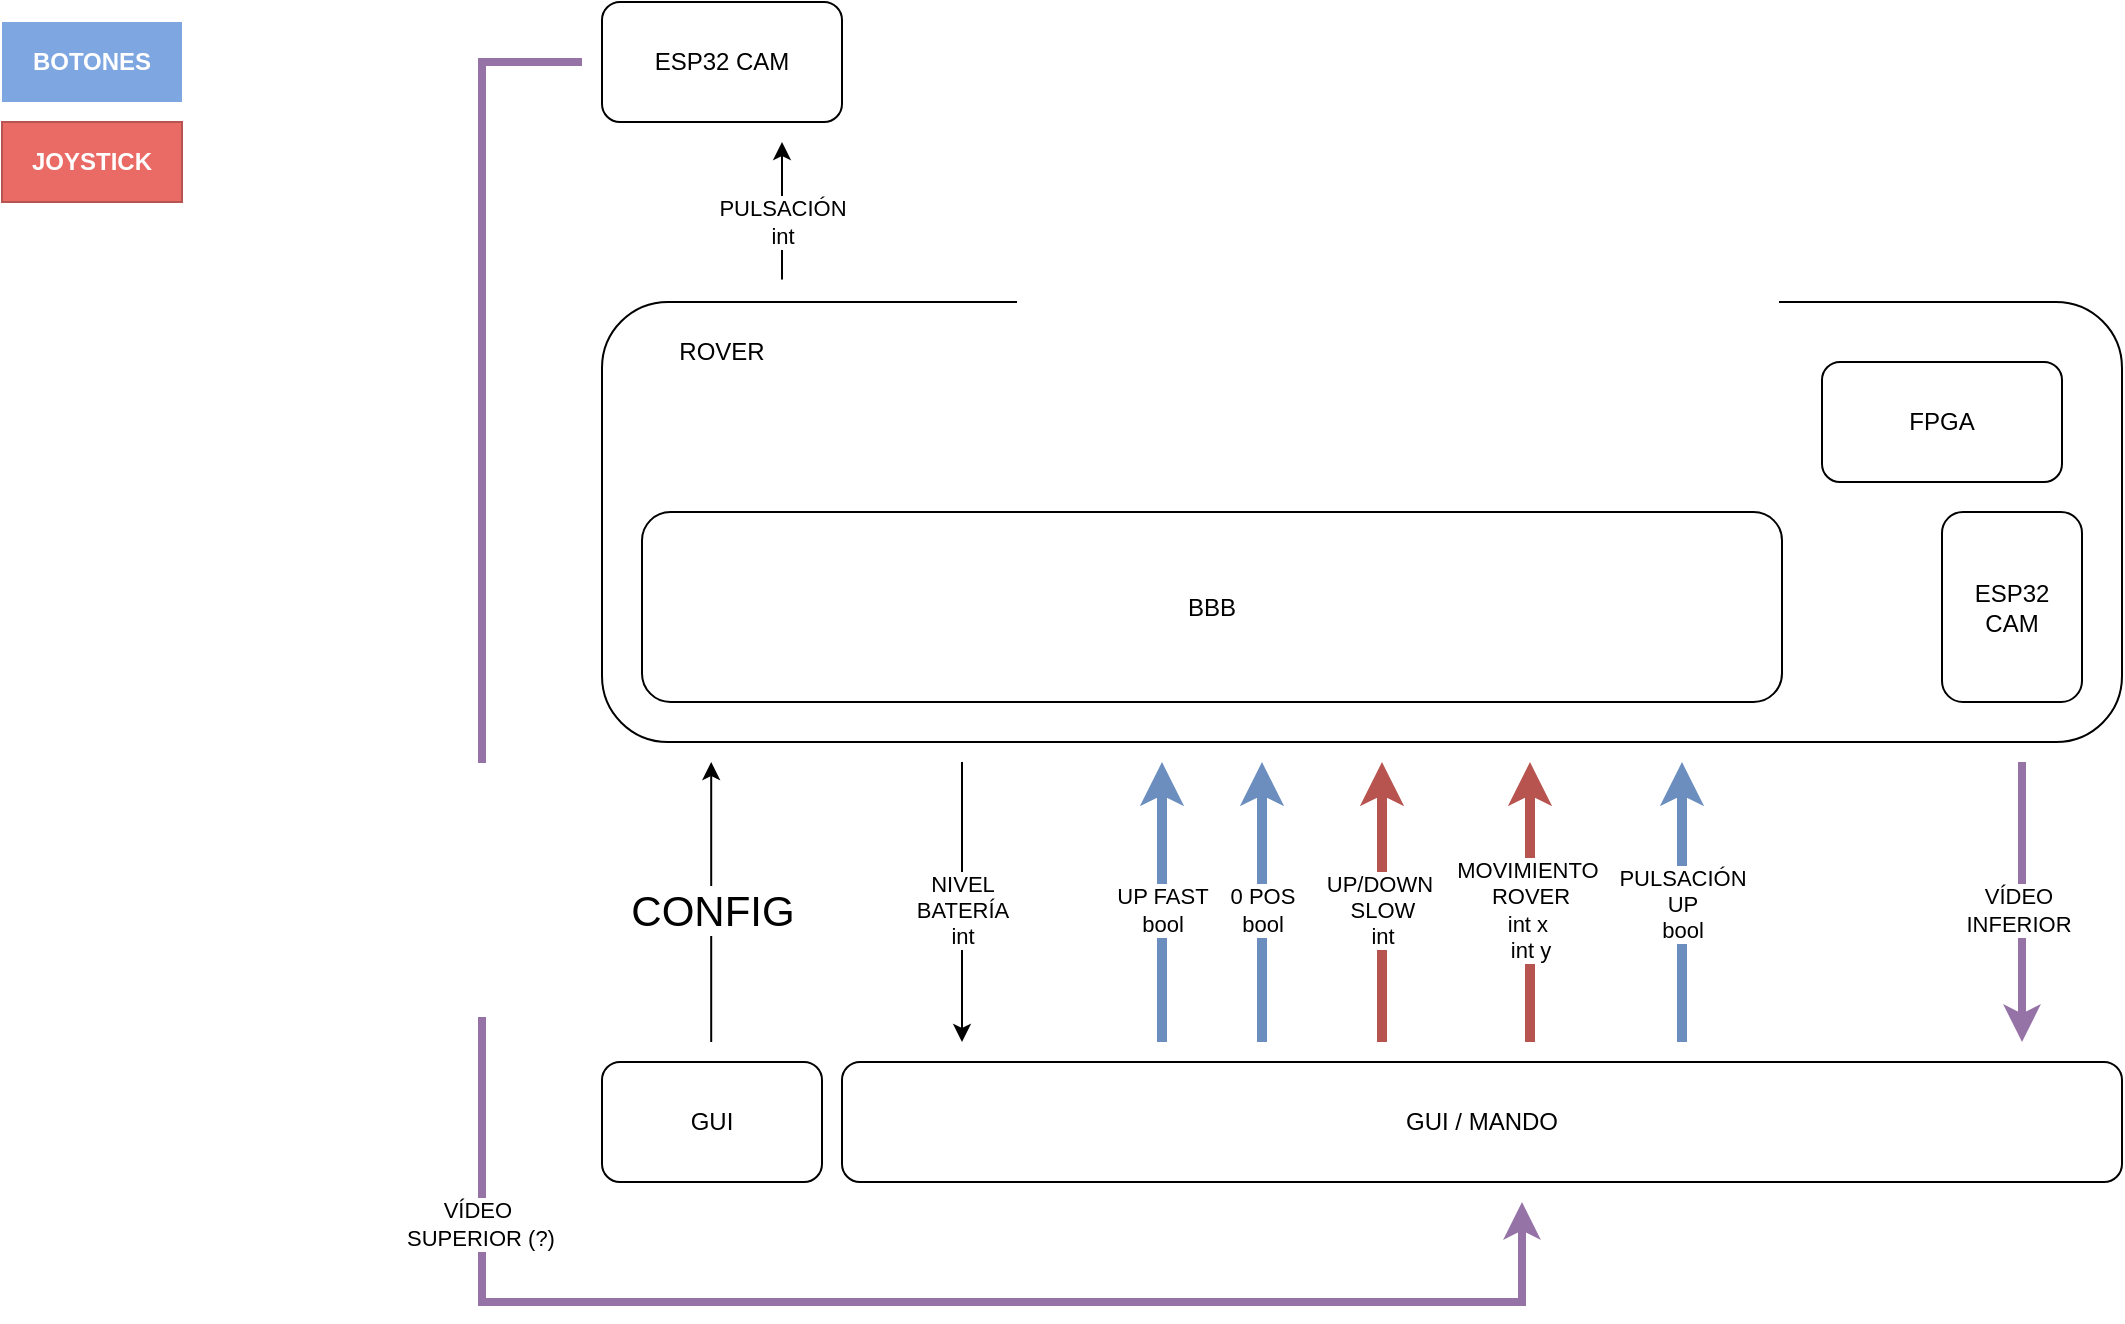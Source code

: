 <mxfile version="20.5.1" type="device" pages="2"><diagram id="nwH1zk-VSpNsyaRbcgjk" name="Página-1"><mxGraphModel dx="2476" dy="1158" grid="1" gridSize="10" guides="1" tooltips="1" connect="1" arrows="1" fold="1" page="0" pageScale="1" pageWidth="1169" pageHeight="827" math="0" shadow="0"><root><mxCell id="0"/><mxCell id="1" parent="0"/><mxCell id="9EDs6_VTEpOYnizv38g4-2" value="" style="rounded=1;whiteSpace=wrap;html=1;" parent="1" vertex="1"><mxGeometry x="120" y="160" width="760" height="220" as="geometry"/></mxCell><mxCell id="9EDs6_VTEpOYnizv38g4-3" value="ESP32 CAM" style="rounded=1;whiteSpace=wrap;html=1;" parent="1" vertex="1"><mxGeometry x="120" y="10" width="120" height="60" as="geometry"/></mxCell><mxCell id="9EDs6_VTEpOYnizv38g4-4" value="GUI / MANDO" style="rounded=1;whiteSpace=wrap;html=1;" parent="1" vertex="1"><mxGeometry x="240" y="540" width="640" height="60" as="geometry"/></mxCell><mxCell id="9EDs6_VTEpOYnizv38g4-5" value="" style="endArrow=classic;html=1;rounded=0;" parent="1" edge="1"><mxGeometry width="50" height="50" relative="1" as="geometry"><mxPoint x="210" y="148.72" as="sourcePoint"/><mxPoint x="210" y="80" as="targetPoint"/></mxGeometry></mxCell><mxCell id="9EDs6_VTEpOYnizv38g4-6" value="PULSACIÓN&lt;br&gt;int" style="edgeLabel;html=1;align=center;verticalAlign=middle;resizable=0;points=[];" parent="9EDs6_VTEpOYnizv38g4-5" vertex="1" connectable="0"><mxGeometry x="-0.404" y="-1" relative="1" as="geometry"><mxPoint x="-1" y="-8" as="offset"/></mxGeometry></mxCell><mxCell id="9EDs6_VTEpOYnizv38g4-7" value="" style="endArrow=classic;html=1;rounded=0;strokeWidth=4;fillColor=#e1d5e7;strokeColor=#9673a6;" parent="1" edge="1"><mxGeometry width="50" height="50" relative="1" as="geometry"><mxPoint x="110" y="40" as="sourcePoint"/><mxPoint x="580" y="610" as="targetPoint"/><Array as="points"><mxPoint x="60" y="40"/><mxPoint x="60" y="660"/><mxPoint x="580" y="660"/></Array></mxGeometry></mxCell><mxCell id="9EDs6_VTEpOYnizv38g4-9" value="VÍDEO&amp;nbsp; &lt;br&gt;SUPERIOR (?)" style="edgeLabel;html=1;align=center;verticalAlign=middle;resizable=0;points=[];" parent="9EDs6_VTEpOYnizv38g4-7" vertex="1" connectable="0"><mxGeometry x="0.017" y="-1" relative="1" as="geometry"><mxPoint as="offset"/></mxGeometry></mxCell><mxCell id="9EDs6_VTEpOYnizv38g4-10" value="" style="endArrow=classic;html=1;rounded=0;strokeWidth=4;fillColor=#e1d5e7;strokeColor=#9673a6;" parent="1" edge="1"><mxGeometry width="50" height="50" relative="1" as="geometry"><mxPoint x="830" y="390" as="sourcePoint"/><mxPoint x="830" y="530" as="targetPoint"/><Array as="points"><mxPoint x="830" y="440"/></Array></mxGeometry></mxCell><mxCell id="9EDs6_VTEpOYnizv38g4-11" value="VÍDEO &lt;br&gt;INFERIOR" style="edgeLabel;html=1;align=center;verticalAlign=middle;resizable=0;points=[];" parent="9EDs6_VTEpOYnizv38g4-10" vertex="1" connectable="0"><mxGeometry x="0.236" y="-2" relative="1" as="geometry"><mxPoint y="-13" as="offset"/></mxGeometry></mxCell><mxCell id="9EDs6_VTEpOYnizv38g4-12" value="" style="endArrow=classic;html=1;rounded=0;" parent="1" edge="1"><mxGeometry width="50" height="50" relative="1" as="geometry"><mxPoint x="300" y="390" as="sourcePoint"/><mxPoint x="300" y="530" as="targetPoint"/><Array as="points"><mxPoint x="300" y="430"/></Array></mxGeometry></mxCell><mxCell id="9EDs6_VTEpOYnizv38g4-13" value="NIVEL&lt;br&gt;BATERÍA&lt;br&gt;int" style="edgeLabel;html=1;align=center;verticalAlign=middle;resizable=0;points=[];" parent="9EDs6_VTEpOYnizv38g4-12" vertex="1" connectable="0"><mxGeometry x="0.236" y="-2" relative="1" as="geometry"><mxPoint x="2" y="-13" as="offset"/></mxGeometry></mxCell><mxCell id="9EDs6_VTEpOYnizv38g4-14" value="BBB" style="rounded=1;whiteSpace=wrap;html=1;" parent="1" vertex="1"><mxGeometry x="140" y="265" width="570" height="95" as="geometry"/></mxCell><mxCell id="9EDs6_VTEpOYnizv38g4-15" value="ESP32 &lt;br&gt;CAM" style="rounded=1;whiteSpace=wrap;html=1;" parent="1" vertex="1"><mxGeometry x="790" y="265" width="70" height="95" as="geometry"/></mxCell><mxCell id="9EDs6_VTEpOYnizv38g4-16" value="ROVER" style="text;html=1;strokeColor=none;fillColor=none;align=center;verticalAlign=middle;whiteSpace=wrap;rounded=0;" parent="1" vertex="1"><mxGeometry x="150" y="170" width="60" height="30" as="geometry"/></mxCell><mxCell id="9EDs6_VTEpOYnizv38g4-19" value="" style="endArrow=none;html=1;rounded=0;startArrow=classic;startFill=1;endFill=0;fillColor=#dae8fc;strokeColor=#6c8ebf;strokeWidth=5;" parent="1" edge="1"><mxGeometry width="50" height="50" relative="1" as="geometry"><mxPoint x="400" y="390" as="sourcePoint"/><mxPoint x="400" y="530" as="targetPoint"/><Array as="points"/></mxGeometry></mxCell><mxCell id="9EDs6_VTEpOYnizv38g4-20" value="UP FAST&lt;br&gt;bool" style="edgeLabel;html=1;align=center;verticalAlign=middle;resizable=0;points=[];" parent="9EDs6_VTEpOYnizv38g4-19" vertex="1" connectable="0"><mxGeometry x="0.236" y="-2" relative="1" as="geometry"><mxPoint x="2" y="-13" as="offset"/></mxGeometry></mxCell><mxCell id="9EDs6_VTEpOYnizv38g4-21" value="" style="endArrow=none;html=1;rounded=0;startArrow=classic;startFill=1;endFill=0;strokeWidth=5;fillColor=#f8cecc;strokeColor=#b85450;" parent="1" edge="1"><mxGeometry width="50" height="50" relative="1" as="geometry"><mxPoint x="584" y="390" as="sourcePoint"/><mxPoint x="584" y="530" as="targetPoint"/><Array as="points"/></mxGeometry></mxCell><mxCell id="9EDs6_VTEpOYnizv38g4-22" value="MOVIMIENTO&amp;nbsp;&lt;br&gt;ROVER&lt;br&gt;int x&amp;nbsp;&lt;br&gt;int y" style="edgeLabel;html=1;align=center;verticalAlign=middle;resizable=0;points=[];" parent="9EDs6_VTEpOYnizv38g4-21" vertex="1" connectable="0"><mxGeometry x="0.236" y="-2" relative="1" as="geometry"><mxPoint x="2" y="-13" as="offset"/></mxGeometry></mxCell><mxCell id="9EDs6_VTEpOYnizv38g4-23" value="" style="endArrow=none;html=1;rounded=0;startArrow=classic;startFill=1;endFill=0;strokeWidth=5;fillColor=#f8cecc;strokeColor=#b85450;" parent="1" edge="1"><mxGeometry width="50" height="50" relative="1" as="geometry"><mxPoint x="510" y="390" as="sourcePoint"/><mxPoint x="510" y="530" as="targetPoint"/><Array as="points"/></mxGeometry></mxCell><mxCell id="9EDs6_VTEpOYnizv38g4-24" value="UP/DOWN&amp;nbsp;&lt;br&gt;SLOW&lt;br&gt;int" style="edgeLabel;html=1;align=center;verticalAlign=middle;resizable=0;points=[];" parent="9EDs6_VTEpOYnizv38g4-23" vertex="1" connectable="0"><mxGeometry x="0.236" y="-2" relative="1" as="geometry"><mxPoint x="2" y="-13" as="offset"/></mxGeometry></mxCell><mxCell id="9EDs6_VTEpOYnizv38g4-27" value="" style="endArrow=none;html=1;rounded=0;startArrow=classic;startFill=1;endFill=0;strokeWidth=5;fillColor=#dae8fc;strokeColor=#6c8ebf;" parent="1" edge="1"><mxGeometry width="50" height="50" relative="1" as="geometry"><mxPoint x="450" y="390" as="sourcePoint"/><mxPoint x="450" y="530" as="targetPoint"/><Array as="points"/></mxGeometry></mxCell><mxCell id="9EDs6_VTEpOYnizv38g4-28" value="0 POS&lt;br&gt;bool" style="edgeLabel;html=1;align=center;verticalAlign=middle;resizable=0;points=[];" parent="9EDs6_VTEpOYnizv38g4-27" vertex="1" connectable="0"><mxGeometry x="0.236" y="-2" relative="1" as="geometry"><mxPoint x="2" y="-13" as="offset"/></mxGeometry></mxCell><mxCell id="9EDs6_VTEpOYnizv38g4-29" value="&lt;font color=&quot;#ffffff&quot;&gt;&lt;b style=&quot;background-color: rgb(126, 166, 224);&quot;&gt;BOTONES&lt;/b&gt;&lt;/font&gt;" style="text;html=1;strokeColor=none;fillColor=#7EA6E0;align=center;verticalAlign=middle;whiteSpace=wrap;rounded=0;" parent="1" vertex="1"><mxGeometry x="-180" y="20" width="90" height="40" as="geometry"/></mxCell><mxCell id="9EDs6_VTEpOYnizv38g4-30" value="&lt;font color=&quot;#ffffff&quot;&gt;&lt;b style=&quot;&quot;&gt;JOYSTICK&lt;/b&gt;&lt;/font&gt;" style="text;html=1;strokeColor=#b85450;fillColor=#EA6B66;align=center;verticalAlign=middle;whiteSpace=wrap;rounded=0;" parent="1" vertex="1"><mxGeometry x="-180" y="70" width="90" height="40" as="geometry"/></mxCell><mxCell id="9EDs6_VTEpOYnizv38g4-31" value="" style="endArrow=classic;html=1;rounded=0;strokeWidth=5;fillColor=#dae8fc;strokeColor=#6c8ebf;" parent="1" edge="1"><mxGeometry width="50" height="50" relative="1" as="geometry"><mxPoint x="660" y="530" as="sourcePoint"/><mxPoint x="660" y="390" as="targetPoint"/></mxGeometry></mxCell><mxCell id="9EDs6_VTEpOYnizv38g4-32" value="PULSACIÓN&lt;br&gt;UP&lt;br&gt;bool" style="edgeLabel;html=1;align=center;verticalAlign=middle;resizable=0;points=[];" parent="9EDs6_VTEpOYnizv38g4-31" vertex="1" connectable="0"><mxGeometry x="-0.404" y="-1" relative="1" as="geometry"><mxPoint x="-1" y="-28" as="offset"/></mxGeometry></mxCell><mxCell id="9EDs6_VTEpOYnizv38g4-36" value="GUI" style="rounded=1;whiteSpace=wrap;html=1;" parent="1" vertex="1"><mxGeometry x="120" y="540" width="110" height="60" as="geometry"/></mxCell><mxCell id="9EDs6_VTEpOYnizv38g4-37" value="" style="endArrow=none;html=1;rounded=0;startArrow=classic;startFill=1;endFill=0;" parent="1" edge="1"><mxGeometry width="50" height="50" relative="1" as="geometry"><mxPoint x="174.6" y="390" as="sourcePoint"/><mxPoint x="174.6" y="530" as="targetPoint"/><Array as="points"><mxPoint x="174.6" y="430"/></Array></mxGeometry></mxCell><mxCell id="9EDs6_VTEpOYnizv38g4-38" value="&lt;font style=&quot;font-size: 21px;&quot;&gt;CONFIG&lt;/font&gt;" style="edgeLabel;html=1;align=center;verticalAlign=middle;resizable=0;points=[];" parent="9EDs6_VTEpOYnizv38g4-37" vertex="1" connectable="0"><mxGeometry x="0.236" y="-2" relative="1" as="geometry"><mxPoint x="2" y="-13" as="offset"/></mxGeometry></mxCell><mxCell id="eOEXK1jsx7O4zG9uvunF-1" value="FPGA" style="rounded=1;whiteSpace=wrap;html=1;" vertex="1" parent="1"><mxGeometry x="730" y="190" width="120" height="60" as="geometry"/></mxCell></root></mxGraphModel></diagram><diagram name="Copia de Página-1" id="hgbZ4eJs1anCft35COpV"><mxGraphModel dx="2476" dy="1558" grid="1" gridSize="10" guides="1" tooltips="1" connect="1" arrows="1" fold="1" page="0" pageScale="1" pageWidth="1169" pageHeight="827" math="0" shadow="0"><root><mxCell id="dKyVyYErjKj6tSOkzehL-0"/><mxCell id="dKyVyYErjKj6tSOkzehL-1" parent="dKyVyYErjKj6tSOkzehL-0"/><mxCell id="dKyVyYErjKj6tSOkzehL-2" value="" style="rounded=1;whiteSpace=wrap;html=1;" vertex="1" parent="dKyVyYErjKj6tSOkzehL-1"><mxGeometry x="130" y="160" width="1070" height="480" as="geometry"/></mxCell><mxCell id="dKyVyYErjKj6tSOkzehL-4" value="GUI / MANDO" style="rounded=1;whiteSpace=wrap;html=1;" vertex="1" parent="dKyVyYErjKj6tSOkzehL-1"><mxGeometry x="240" y="810" width="960" height="60" as="geometry"/></mxCell><mxCell id="dKyVyYErjKj6tSOkzehL-7" value="" style="endArrow=classic;html=1;rounded=0;strokeWidth=4;fillColor=#e1d5e7;strokeColor=#9673a6;dashed=1;" edge="1" parent="dKyVyYErjKj6tSOkzehL-1"><mxGeometry width="50" height="50" relative="1" as="geometry"><mxPoint x="160" y="-40" as="sourcePoint"/><mxPoint x="550" y="880" as="targetPoint"/><Array as="points"><mxPoint x="30" y="-40"/><mxPoint x="20" y="950"/><mxPoint x="550" y="950"/></Array></mxGeometry></mxCell><mxCell id="dKyVyYErjKj6tSOkzehL-8" value="VÍDEO&amp;nbsp; &lt;br&gt;SUPERIOR (?)" style="edgeLabel;html=1;align=center;verticalAlign=middle;resizable=0;points=[];" vertex="1" connectable="0" parent="dKyVyYErjKj6tSOkzehL-7"><mxGeometry x="0.017" y="-1" relative="1" as="geometry"><mxPoint as="offset"/></mxGeometry></mxCell><mxCell id="dKyVyYErjKj6tSOkzehL-9" value="" style="endArrow=classic;html=1;rounded=0;strokeWidth=4;fillColor=#e1d5e7;strokeColor=#9673a6;dashed=1;dashPattern=1 1;" edge="1" parent="dKyVyYErjKj6tSOkzehL-1"><mxGeometry width="50" height="50" relative="1" as="geometry"><mxPoint x="1120" y="670" as="sourcePoint"/><mxPoint x="1120" y="810" as="targetPoint"/><Array as="points"><mxPoint x="1120" y="720"/></Array></mxGeometry></mxCell><mxCell id="dKyVyYErjKj6tSOkzehL-10" value="VÍDEO &lt;br&gt;INFERIOR" style="edgeLabel;html=1;align=center;verticalAlign=middle;resizable=0;points=[];" vertex="1" connectable="0" parent="dKyVyYErjKj6tSOkzehL-9"><mxGeometry x="0.236" y="-2" relative="1" as="geometry"><mxPoint y="-13" as="offset"/></mxGeometry></mxCell><mxCell id="dKyVyYErjKj6tSOkzehL-11" value="" style="endArrow=classic;html=1;rounded=0;dashed=1;" edge="1" parent="dKyVyYErjKj6tSOkzehL-1"><mxGeometry width="50" height="50" relative="1" as="geometry"><mxPoint x="305.4" y="650" as="sourcePoint"/><mxPoint x="305.4" y="790" as="targetPoint"/><Array as="points"><mxPoint x="305.4" y="690"/></Array></mxGeometry></mxCell><mxCell id="dKyVyYErjKj6tSOkzehL-12" value="NIVEL&lt;br&gt;BATERÍA&lt;br&gt;int" style="edgeLabel;html=1;align=center;verticalAlign=middle;resizable=0;points=[];" vertex="1" connectable="0" parent="dKyVyYErjKj6tSOkzehL-11"><mxGeometry x="0.236" y="-2" relative="1" as="geometry"><mxPoint x="2" y="-13" as="offset"/></mxGeometry></mxCell><mxCell id="dKyVyYErjKj6tSOkzehL-13" value="BBB" style="rounded=1;whiteSpace=wrap;html=1;" vertex="1" parent="dKyVyYErjKj6tSOkzehL-1"><mxGeometry x="160" y="440" width="480" height="160" as="geometry"/></mxCell><mxCell id="dKyVyYErjKj6tSOkzehL-15" value="ROVER" style="text;html=1;strokeColor=none;fillColor=none;align=center;verticalAlign=middle;whiteSpace=wrap;rounded=0;" vertex="1" parent="dKyVyYErjKj6tSOkzehL-1"><mxGeometry x="150" y="170" width="60" height="30" as="geometry"/></mxCell><mxCell id="dKyVyYErjKj6tSOkzehL-16" value="" style="endArrow=none;html=1;rounded=0;startArrow=classic;startFill=1;endFill=0;fillColor=#dae8fc;strokeColor=#6c8ebf;strokeWidth=5;dashed=1;dashPattern=1 1;" edge="1" parent="dKyVyYErjKj6tSOkzehL-1"><mxGeometry width="50" height="50" relative="1" as="geometry"><mxPoint x="405.4" y="650" as="sourcePoint"/><mxPoint x="405.4" y="790" as="targetPoint"/><Array as="points"/></mxGeometry></mxCell><mxCell id="dKyVyYErjKj6tSOkzehL-17" value="UP FAST&lt;br&gt;bool" style="edgeLabel;html=1;align=center;verticalAlign=middle;resizable=0;points=[];" vertex="1" connectable="0" parent="dKyVyYErjKj6tSOkzehL-16"><mxGeometry x="0.236" y="-2" relative="1" as="geometry"><mxPoint x="2" y="-13" as="offset"/></mxGeometry></mxCell><mxCell id="dKyVyYErjKj6tSOkzehL-18" value="" style="endArrow=none;html=1;rounded=0;startArrow=classic;startFill=1;endFill=0;strokeWidth=5;fillColor=#f8cecc;strokeColor=#b85450;dashed=1;dashPattern=1 1;" edge="1" parent="dKyVyYErjKj6tSOkzehL-1"><mxGeometry width="50" height="50" relative="1" as="geometry"><mxPoint x="589.4" y="650" as="sourcePoint"/><mxPoint x="589.4" y="790" as="targetPoint"/><Array as="points"/></mxGeometry></mxCell><mxCell id="dKyVyYErjKj6tSOkzehL-19" value="MOVIMIENTO&amp;nbsp;&lt;br&gt;ROVER&lt;br&gt;int x&amp;nbsp;&lt;br&gt;int y" style="edgeLabel;html=1;align=center;verticalAlign=middle;resizable=0;points=[];" vertex="1" connectable="0" parent="dKyVyYErjKj6tSOkzehL-18"><mxGeometry x="0.236" y="-2" relative="1" as="geometry"><mxPoint x="2" y="-13" as="offset"/></mxGeometry></mxCell><mxCell id="dKyVyYErjKj6tSOkzehL-20" value="" style="endArrow=none;html=1;rounded=0;startArrow=classic;startFill=1;endFill=0;strokeWidth=5;fillColor=#f8cecc;strokeColor=#b85450;dashed=1;dashPattern=1 1;" edge="1" parent="dKyVyYErjKj6tSOkzehL-1"><mxGeometry width="50" height="50" relative="1" as="geometry"><mxPoint x="515.4" y="650" as="sourcePoint"/><mxPoint x="515.4" y="790" as="targetPoint"/><Array as="points"/></mxGeometry></mxCell><mxCell id="dKyVyYErjKj6tSOkzehL-21" value="UP/DOWN&amp;nbsp;&lt;br&gt;SLOW&lt;br&gt;int" style="edgeLabel;html=1;align=center;verticalAlign=middle;resizable=0;points=[];" vertex="1" connectable="0" parent="dKyVyYErjKj6tSOkzehL-20"><mxGeometry x="0.236" y="-2" relative="1" as="geometry"><mxPoint x="2" y="-13" as="offset"/></mxGeometry></mxCell><mxCell id="dKyVyYErjKj6tSOkzehL-22" value="" style="endArrow=none;html=1;rounded=0;startArrow=classic;startFill=1;endFill=0;strokeWidth=5;fillColor=#dae8fc;strokeColor=#6c8ebf;dashed=1;dashPattern=1 1;" edge="1" parent="dKyVyYErjKj6tSOkzehL-1"><mxGeometry width="50" height="50" relative="1" as="geometry"><mxPoint x="455.4" y="650" as="sourcePoint"/><mxPoint x="455.4" y="790" as="targetPoint"/><Array as="points"/></mxGeometry></mxCell><mxCell id="dKyVyYErjKj6tSOkzehL-23" value="0 POS&lt;br&gt;bool" style="edgeLabel;html=1;align=center;verticalAlign=middle;resizable=0;points=[];" vertex="1" connectable="0" parent="dKyVyYErjKj6tSOkzehL-22"><mxGeometry x="0.236" y="-2" relative="1" as="geometry"><mxPoint x="2" y="-13" as="offset"/></mxGeometry></mxCell><mxCell id="dKyVyYErjKj6tSOkzehL-24" value="&lt;font color=&quot;#ffffff&quot;&gt;&lt;b style=&quot;background-color: rgb(126, 166, 224);&quot;&gt;BOTONES&lt;/b&gt;&lt;/font&gt;" style="text;html=1;strokeColor=none;fillColor=#7EA6E0;align=center;verticalAlign=middle;whiteSpace=wrap;rounded=0;" vertex="1" parent="dKyVyYErjKj6tSOkzehL-1"><mxGeometry x="-180" y="20" width="90" height="40" as="geometry"/></mxCell><mxCell id="dKyVyYErjKj6tSOkzehL-25" value="&lt;font color=&quot;#ffffff&quot;&gt;&lt;b style=&quot;&quot;&gt;JOYSTICK&lt;/b&gt;&lt;/font&gt;" style="text;html=1;strokeColor=#b85450;fillColor=#EA6B66;align=center;verticalAlign=middle;whiteSpace=wrap;rounded=0;" vertex="1" parent="dKyVyYErjKj6tSOkzehL-1"><mxGeometry x="-180" y="70" width="90" height="40" as="geometry"/></mxCell><mxCell id="dKyVyYErjKj6tSOkzehL-26" value="" style="endArrow=classic;html=1;rounded=0;strokeWidth=5;fillColor=#dae8fc;strokeColor=#6c8ebf;dashed=1;dashPattern=1 1;" edge="1" parent="dKyVyYErjKj6tSOkzehL-1"><mxGeometry width="50" height="50" relative="1" as="geometry"><mxPoint x="665" y="790" as="sourcePoint"/><mxPoint x="665.4" y="650" as="targetPoint"/></mxGeometry></mxCell><mxCell id="dKyVyYErjKj6tSOkzehL-27" value="PULSACIÓN&lt;br&gt;UP&lt;br&gt;bool" style="edgeLabel;html=1;align=center;verticalAlign=middle;resizable=0;points=[];" vertex="1" connectable="0" parent="dKyVyYErjKj6tSOkzehL-26"><mxGeometry x="-0.404" y="-1" relative="1" as="geometry"><mxPoint x="-1" y="-28" as="offset"/></mxGeometry></mxCell><mxCell id="dKyVyYErjKj6tSOkzehL-28" value="GUI" style="rounded=1;whiteSpace=wrap;html=1;" vertex="1" parent="dKyVyYErjKj6tSOkzehL-1"><mxGeometry x="120" y="810" width="110" height="60" as="geometry"/></mxCell><mxCell id="dKyVyYErjKj6tSOkzehL-29" value="" style="endArrow=none;html=1;rounded=0;startArrow=classic;startFill=1;endFill=0;" edge="1" parent="dKyVyYErjKj6tSOkzehL-1"><mxGeometry width="50" height="50" relative="1" as="geometry"><mxPoint x="180" y="650" as="sourcePoint"/><mxPoint x="180" y="790" as="targetPoint"/><Array as="points"><mxPoint x="180" y="690"/></Array></mxGeometry></mxCell><mxCell id="dKyVyYErjKj6tSOkzehL-30" value="&lt;font style=&quot;font-size: 21px;&quot;&gt;CONFIG&lt;/font&gt;" style="edgeLabel;html=1;align=center;verticalAlign=middle;resizable=0;points=[];" vertex="1" connectable="0" parent="dKyVyYErjKj6tSOkzehL-29"><mxGeometry x="0.236" y="-2" relative="1" as="geometry"><mxPoint x="2" y="-13" as="offset"/></mxGeometry></mxCell><mxCell id="dnGwjkYwa5WowH5PXh_f-22" value="" style="edgeStyle=orthogonalEdgeStyle;rounded=0;orthogonalLoop=1;jettySize=auto;html=1;" edge="1" parent="dKyVyYErjKj6tSOkzehL-1" source="dKyVyYErjKj6tSOkzehL-31" target="dnGwjkYwa5WowH5PXh_f-13"><mxGeometry relative="1" as="geometry"/></mxCell><mxCell id="dKyVyYErjKj6tSOkzehL-31" value="FPGA" style="rounded=1;whiteSpace=wrap;html=1;" vertex="1" parent="dKyVyYErjKj6tSOkzehL-1"><mxGeometry x="880" y="345" width="80" height="70" as="geometry"/></mxCell><mxCell id="dnGwjkYwa5WowH5PXh_f-0" value="ULTRA&lt;br&gt;SONIDOS" style="rounded=1;whiteSpace=wrap;html=1;fillColor=#dae8fc;strokeColor=#6c8ebf;" vertex="1" parent="dKyVyYErjKj6tSOkzehL-1"><mxGeometry x="480" y="190" width="80" height="70" as="geometry"/></mxCell><mxCell id="dnGwjkYwa5WowH5PXh_f-1" value="LED" style="rounded=1;whiteSpace=wrap;html=1;fillColor=#f8cecc;strokeColor=#b85450;" vertex="1" parent="dKyVyYErjKj6tSOkzehL-1"><mxGeometry x="390" y="190" width="80" height="70" as="geometry"/></mxCell><mxCell id="dnGwjkYwa5WowH5PXh_f-2" value="Batterie" style="rounded=1;whiteSpace=wrap;html=1;fillColor=#f8cecc;strokeColor=#b85450;" vertex="1" parent="dKyVyYErjKj6tSOkzehL-1"><mxGeometry x="300" y="190" width="80" height="70" as="geometry"/></mxCell><mxCell id="dnGwjkYwa5WowH5PXh_f-4" value="" style="endArrow=classic;html=1;rounded=0;strokeWidth=5;fillColor=#dae8fc;strokeColor=#6c8ebf;dashed=1;dashPattern=1 1;" edge="1" parent="dKyVyYErjKj6tSOkzehL-1"><mxGeometry width="50" height="50" relative="1" as="geometry"><mxPoint x="720.0" y="790" as="sourcePoint"/><mxPoint x="720.0" y="650" as="targetPoint"/></mxGeometry></mxCell><mxCell id="dnGwjkYwa5WowH5PXh_f-5" value="PULSACIÓN&lt;br&gt;Botton&lt;br&gt;bool" style="edgeLabel;html=1;align=center;verticalAlign=middle;resizable=0;points=[];" vertex="1" connectable="0" parent="dnGwjkYwa5WowH5PXh_f-4"><mxGeometry x="-0.404" y="-1" relative="1" as="geometry"><mxPoint x="-1" y="-28" as="offset"/></mxGeometry></mxCell><mxCell id="dnGwjkYwa5WowH5PXh_f-8" value="" style="endArrow=classic;html=1;rounded=0;strokeWidth=5;fillColor=#dae8fc;strokeColor=#6c8ebf;dashed=1;dashPattern=1 1;" edge="1" parent="dKyVyYErjKj6tSOkzehL-1"><mxGeometry width="50" height="50" relative="1" as="geometry"><mxPoint x="250" y="150" as="sourcePoint"/><mxPoint x="250.5" y="30" as="targetPoint"/></mxGeometry></mxCell><mxCell id="dnGwjkYwa5WowH5PXh_f-9" value="PULSACIÓN&lt;br&gt;UP&lt;br&gt;bool" style="edgeLabel;html=1;align=center;verticalAlign=middle;resizable=0;points=[];" vertex="1" connectable="0" parent="dnGwjkYwa5WowH5PXh_f-8"><mxGeometry x="-0.404" y="-1" relative="1" as="geometry"><mxPoint y="-22" as="offset"/></mxGeometry></mxCell><mxCell id="dnGwjkYwa5WowH5PXh_f-10" value="" style="endArrow=classic;html=1;rounded=0;strokeWidth=5;fillColor=#dae8fc;strokeColor=#6c8ebf;" edge="1" parent="dKyVyYErjKj6tSOkzehL-1"><mxGeometry width="50" height="50" relative="1" as="geometry"><mxPoint x="490" y="270" as="sourcePoint"/><mxPoint x="490" y="430" as="targetPoint"/><Array as="points"><mxPoint x="490" y="290"/></Array></mxGeometry></mxCell><mxCell id="dnGwjkYwa5WowH5PXh_f-11" value="DISTANCIA&lt;br&gt;int distanica_in" style="edgeLabel;html=1;align=center;verticalAlign=middle;resizable=0;points=[];" vertex="1" connectable="0" parent="dnGwjkYwa5WowH5PXh_f-10"><mxGeometry x="-0.404" y="-1" relative="1" as="geometry"><mxPoint x="-1" y="16" as="offset"/></mxGeometry></mxCell><mxCell id="dnGwjkYwa5WowH5PXh_f-13" value="Motor&lt;br&gt;Step" style="rounded=1;whiteSpace=wrap;html=1;" vertex="1" parent="dKyVyYErjKj6tSOkzehL-1"><mxGeometry x="1080" y="345" width="80" height="70" as="geometry"/></mxCell><mxCell id="dnGwjkYwa5WowH5PXh_f-23" value="" style="edgeStyle=orthogonalEdgeStyle;rounded=0;orthogonalLoop=1;jettySize=auto;html=1;" edge="1" parent="dKyVyYErjKj6tSOkzehL-1" source="dnGwjkYwa5WowH5PXh_f-14" target="dnGwjkYwa5WowH5PXh_f-15"><mxGeometry relative="1" as="geometry"/></mxCell><mxCell id="dnGwjkYwa5WowH5PXh_f-14" value="motor controll" style="rounded=1;whiteSpace=wrap;html=1;" vertex="1" parent="dKyVyYErjKj6tSOkzehL-1"><mxGeometry x="880" y="255" width="80" height="70" as="geometry"/></mxCell><mxCell id="dnGwjkYwa5WowH5PXh_f-15" value="Motor&lt;br&gt;Hybrid" style="rounded=1;whiteSpace=wrap;html=1;" vertex="1" parent="dKyVyYErjKj6tSOkzehL-1"><mxGeometry x="1080" y="255" width="80" height="70" as="geometry"/></mxCell><mxCell id="dnGwjkYwa5WowH5PXh_f-16" value="" style="endArrow=none;html=1;rounded=0;startArrow=classic;startFill=1;endFill=0;strokeWidth=5;fillColor=#dae8fc;strokeColor=#6c8ebf;entryX=1;entryY=0;entryDx=0;entryDy=0;" edge="1" parent="dKyVyYErjKj6tSOkzehL-1" target="dKyVyYErjKj6tSOkzehL-13"><mxGeometry width="50" height="50" relative="1" as="geometry"><mxPoint x="870" y="380" as="sourcePoint"/><mxPoint x="465.4" y="800" as="targetPoint"/><Array as="points"><mxPoint x="640" y="380"/></Array></mxGeometry></mxCell><mxCell id="dnGwjkYwa5WowH5PXh_f-17" value="SPEED&lt;br&gt;unsigned int up_down_out" style="edgeLabel;html=1;align=center;verticalAlign=middle;resizable=0;points=[];" vertex="1" connectable="0" parent="dnGwjkYwa5WowH5PXh_f-16"><mxGeometry x="0.236" y="-2" relative="1" as="geometry"><mxPoint x="69" y="2" as="offset"/></mxGeometry></mxCell><mxCell id="dnGwjkYwa5WowH5PXh_f-18" value="" style="endArrow=none;html=1;rounded=0;startArrow=classic;startFill=1;endFill=0;strokeWidth=5;fillColor=#dae8fc;strokeColor=#6c8ebf;" edge="1" parent="dKyVyYErjKj6tSOkzehL-1"><mxGeometry width="50" height="50" relative="1" as="geometry"><mxPoint x="870" y="290" as="sourcePoint"/><mxPoint x="600" y="430" as="targetPoint"/><Array as="points"><mxPoint x="600" y="290"/></Array></mxGeometry></mxCell><mxCell id="dnGwjkYwa5WowH5PXh_f-19" value="SPEED&lt;br&gt;int movment_x_out&lt;br&gt;int movment_y_out" style="edgeLabel;html=1;align=center;verticalAlign=middle;resizable=0;points=[];" vertex="1" connectable="0" parent="dnGwjkYwa5WowH5PXh_f-18"><mxGeometry x="0.236" y="-2" relative="1" as="geometry"><mxPoint x="143" y="2" as="offset"/></mxGeometry></mxCell><mxCell id="dnGwjkYwa5WowH5PXh_f-24" value="TEMP" style="rounded=1;whiteSpace=wrap;html=1;fillColor=#f8cecc;strokeColor=#b85450;" vertex="1" parent="dKyVyYErjKj6tSOkzehL-1"><mxGeometry x="210" y="190" width="80" height="70" as="geometry"/></mxCell><mxCell id="dnGwjkYwa5WowH5PXh_f-29" value="" style="endArrow=none;html=1;rounded=0;strokeWidth=5;fillColor=#dae8fc;strokeColor=#6c8ebf;startArrow=classic;startFill=1;endFill=0;" edge="1" parent="dKyVyYErjKj6tSOkzehL-1"><mxGeometry width="50" height="50" relative="1" as="geometry"><mxPoint x="430" y="270" as="sourcePoint"/><mxPoint x="430" y="430" as="targetPoint"/></mxGeometry></mxCell><mxCell id="dnGwjkYwa5WowH5PXh_f-32" value="LIGHT analog&lt;br&gt;int luz_out" style="edgeLabel;html=1;align=center;verticalAlign=middle;resizable=0;points=[];" vertex="1" connectable="0" parent="dnGwjkYwa5WowH5PXh_f-29"><mxGeometry x="-0.25" y="-3" relative="1" as="geometry"><mxPoint as="offset"/></mxGeometry></mxCell><mxCell id="dnGwjkYwa5WowH5PXh_f-33" value="" style="endArrow=none;html=1;rounded=0;strokeWidth=5;fillColor=#dae8fc;strokeColor=#6c8ebf;startArrow=classic;startFill=1;endFill=0;" edge="1" parent="dKyVyYErjKj6tSOkzehL-1"><mxGeometry width="50" height="50" relative="1" as="geometry"><mxPoint x="340" y="430" as="sourcePoint"/><mxPoint x="340" y="270" as="targetPoint"/></mxGeometry></mxCell><mxCell id="dnGwjkYwa5WowH5PXh_f-34" value="BATTERIE Analog&lt;br&gt;int batterie_in" style="edgeLabel;html=1;align=center;verticalAlign=middle;resizable=0;points=[];" vertex="1" connectable="0" parent="dnGwjkYwa5WowH5PXh_f-33"><mxGeometry x="-0.25" y="-3" relative="1" as="geometry"><mxPoint x="12" y="-24" as="offset"/></mxGeometry></mxCell><mxCell id="dnGwjkYwa5WowH5PXh_f-36" value="" style="endArrow=classic;html=1;rounded=0;strokeWidth=5;fillColor=#dae8fc;strokeColor=#6c8ebf;dashed=1;dashPattern=1 1;" edge="1" parent="dKyVyYErjKj6tSOkzehL-1"><mxGeometry width="50" height="50" relative="1" as="geometry"><mxPoint x="320" y="150" as="sourcePoint"/><mxPoint x="320" y="30" as="targetPoint"/></mxGeometry></mxCell><mxCell id="dnGwjkYwa5WowH5PXh_f-37" value="PULSACIÓN&lt;br&gt;Botton&lt;br&gt;bool" style="edgeLabel;html=1;align=center;verticalAlign=middle;resizable=0;points=[];" vertex="1" connectable="0" parent="dnGwjkYwa5WowH5PXh_f-36"><mxGeometry x="-0.404" y="-1" relative="1" as="geometry"><mxPoint x="-1" y="-24" as="offset"/></mxGeometry></mxCell><mxCell id="dnGwjkYwa5WowH5PXh_f-38" value="" style="endArrow=none;html=1;rounded=0;strokeWidth=5;fillColor=#dae8fc;strokeColor=#6c8ebf;startArrow=classic;startFill=1;endFill=0;" edge="1" parent="dKyVyYErjKj6tSOkzehL-1"><mxGeometry width="50" height="50" relative="1" as="geometry"><mxPoint x="550" y="270" as="sourcePoint"/><mxPoint x="550" y="430" as="targetPoint"/></mxGeometry></mxCell><mxCell id="dnGwjkYwa5WowH5PXh_f-39" value="TRIGGER&lt;br&gt;int tigger_out" style="edgeLabel;html=1;align=center;verticalAlign=middle;resizable=0;points=[];" vertex="1" connectable="0" parent="dnGwjkYwa5WowH5PXh_f-38"><mxGeometry x="-0.404" y="-1" relative="1" as="geometry"><mxPoint x="-1" y="16" as="offset"/></mxGeometry></mxCell><mxCell id="dnGwjkYwa5WowH5PXh_f-46" value="" style="group" vertex="1" connectable="0" parent="dKyVyYErjKj6tSOkzehL-1"><mxGeometry x="180" y="-140" width="350" height="160" as="geometry"/></mxCell><mxCell id="dnGwjkYwa5WowH5PXh_f-43" value="" style="rounded=1;whiteSpace=wrap;html=1;" vertex="1" parent="dnGwjkYwa5WowH5PXh_f-46"><mxGeometry width="350" height="160" as="geometry"/></mxCell><mxCell id="dKyVyYErjKj6tSOkzehL-3" value="ESP32 CAM&lt;br&gt;SUPERIOR" style="rounded=1;whiteSpace=wrap;html=1;" vertex="1" parent="dnGwjkYwa5WowH5PXh_f-46"><mxGeometry x="20" y="50" width="150" height="90" as="geometry"/></mxCell><mxCell id="dnGwjkYwa5WowH5PXh_f-25" value="Motor&lt;br&gt;Servo ???" style="rounded=1;whiteSpace=wrap;html=1;" vertex="1" parent="dnGwjkYwa5WowH5PXh_f-46"><mxGeometry x="250" y="60" width="85" height="70" as="geometry"/></mxCell><mxCell id="dnGwjkYwa5WowH5PXh_f-45" style="edgeStyle=orthogonalEdgeStyle;rounded=0;orthogonalLoop=1;jettySize=auto;html=1;exitX=1;exitY=0.5;exitDx=0;exitDy=0;entryX=0;entryY=0.5;entryDx=0;entryDy=0;startArrow=none;startFill=0;endArrow=classic;endFill=1;" edge="1" parent="dnGwjkYwa5WowH5PXh_f-46" source="dKyVyYErjKj6tSOkzehL-3" target="dnGwjkYwa5WowH5PXh_f-25"><mxGeometry relative="1" as="geometry"/></mxCell><mxCell id="dnGwjkYwa5WowH5PXh_f-44" value="PLATAFORMA" style="text;html=1;strokeColor=none;fillColor=none;align=center;verticalAlign=middle;whiteSpace=wrap;rounded=0;" vertex="1" parent="dnGwjkYwa5WowH5PXh_f-46"><mxGeometry x="30" y="10" width="60" height="30" as="geometry"/></mxCell><mxCell id="dnGwjkYwa5WowH5PXh_f-48" value="ALTAVOZ" style="rounded=1;whiteSpace=wrap;html=1;" vertex="1" parent="dKyVyYErjKj6tSOkzehL-1"><mxGeometry x="880" y="440" width="80" height="70" as="geometry"/></mxCell><mxCell id="dnGwjkYwa5WowH5PXh_f-49" value="ESP32 CAM&lt;br&gt;INTERIOR" style="rounded=1;whiteSpace=wrap;html=1;" vertex="1" parent="dKyVyYErjKj6tSOkzehL-1"><mxGeometry x="1080" y="530" width="80" height="70" as="geometry"/></mxCell><mxCell id="dnGwjkYwa5WowH5PXh_f-50" value="" style="endArrow=none;html=1;rounded=0;startArrow=classic;startFill=1;endFill=0;strokeWidth=5;fillColor=#dae8fc;strokeColor=#6c8ebf;" edge="1" parent="dKyVyYErjKj6tSOkzehL-1"><mxGeometry width="50" height="50" relative="1" as="geometry"><mxPoint x="870" y="474.8" as="sourcePoint"/><mxPoint x="670" y="475" as="targetPoint"/><Array as="points"/></mxGeometry></mxCell><mxCell id="dnGwjkYwa5WowH5PXh_f-51" value="SOUND&lt;br&gt;MP3" style="edgeLabel;html=1;align=center;verticalAlign=middle;resizable=0;points=[];" vertex="1" connectable="0" parent="dnGwjkYwa5WowH5PXh_f-50"><mxGeometry x="0.236" y="-2" relative="1" as="geometry"><mxPoint x="16" y="2" as="offset"/></mxGeometry></mxCell><mxCell id="dnGwjkYwa5WowH5PXh_f-52" value="" style="endArrow=none;html=1;rounded=0;strokeWidth=5;fillColor=#dae8fc;strokeColor=#6c8ebf;startArrow=classic;startFill=1;endFill=0;" edge="1" parent="dKyVyYErjKj6tSOkzehL-1"><mxGeometry width="50" height="50" relative="1" as="geometry"><mxPoint x="249.41" y="430" as="sourcePoint"/><mxPoint x="250" y="270" as="targetPoint"/></mxGeometry></mxCell><mxCell id="dnGwjkYwa5WowH5PXh_f-53" value="BATTERIE Analog&lt;br&gt;int batterie_in" style="edgeLabel;html=1;align=center;verticalAlign=middle;resizable=0;points=[];" vertex="1" connectable="0" parent="dnGwjkYwa5WowH5PXh_f-52"><mxGeometry x="-0.25" y="-3" relative="1" as="geometry"><mxPoint x="12" y="-24" as="offset"/></mxGeometry></mxCell></root></mxGraphModel></diagram></mxfile>
